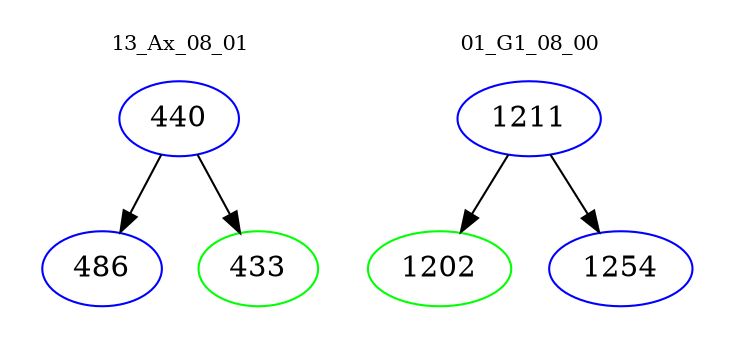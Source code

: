digraph{
subgraph cluster_0 {
color = white
label = "13_Ax_08_01";
fontsize=10;
T0_440 [label="440", color="blue"]
T0_440 -> T0_486 [color="black"]
T0_486 [label="486", color="blue"]
T0_440 -> T0_433 [color="black"]
T0_433 [label="433", color="green"]
}
subgraph cluster_1 {
color = white
label = "01_G1_08_00";
fontsize=10;
T1_1211 [label="1211", color="blue"]
T1_1211 -> T1_1202 [color="black"]
T1_1202 [label="1202", color="green"]
T1_1211 -> T1_1254 [color="black"]
T1_1254 [label="1254", color="blue"]
}
}
